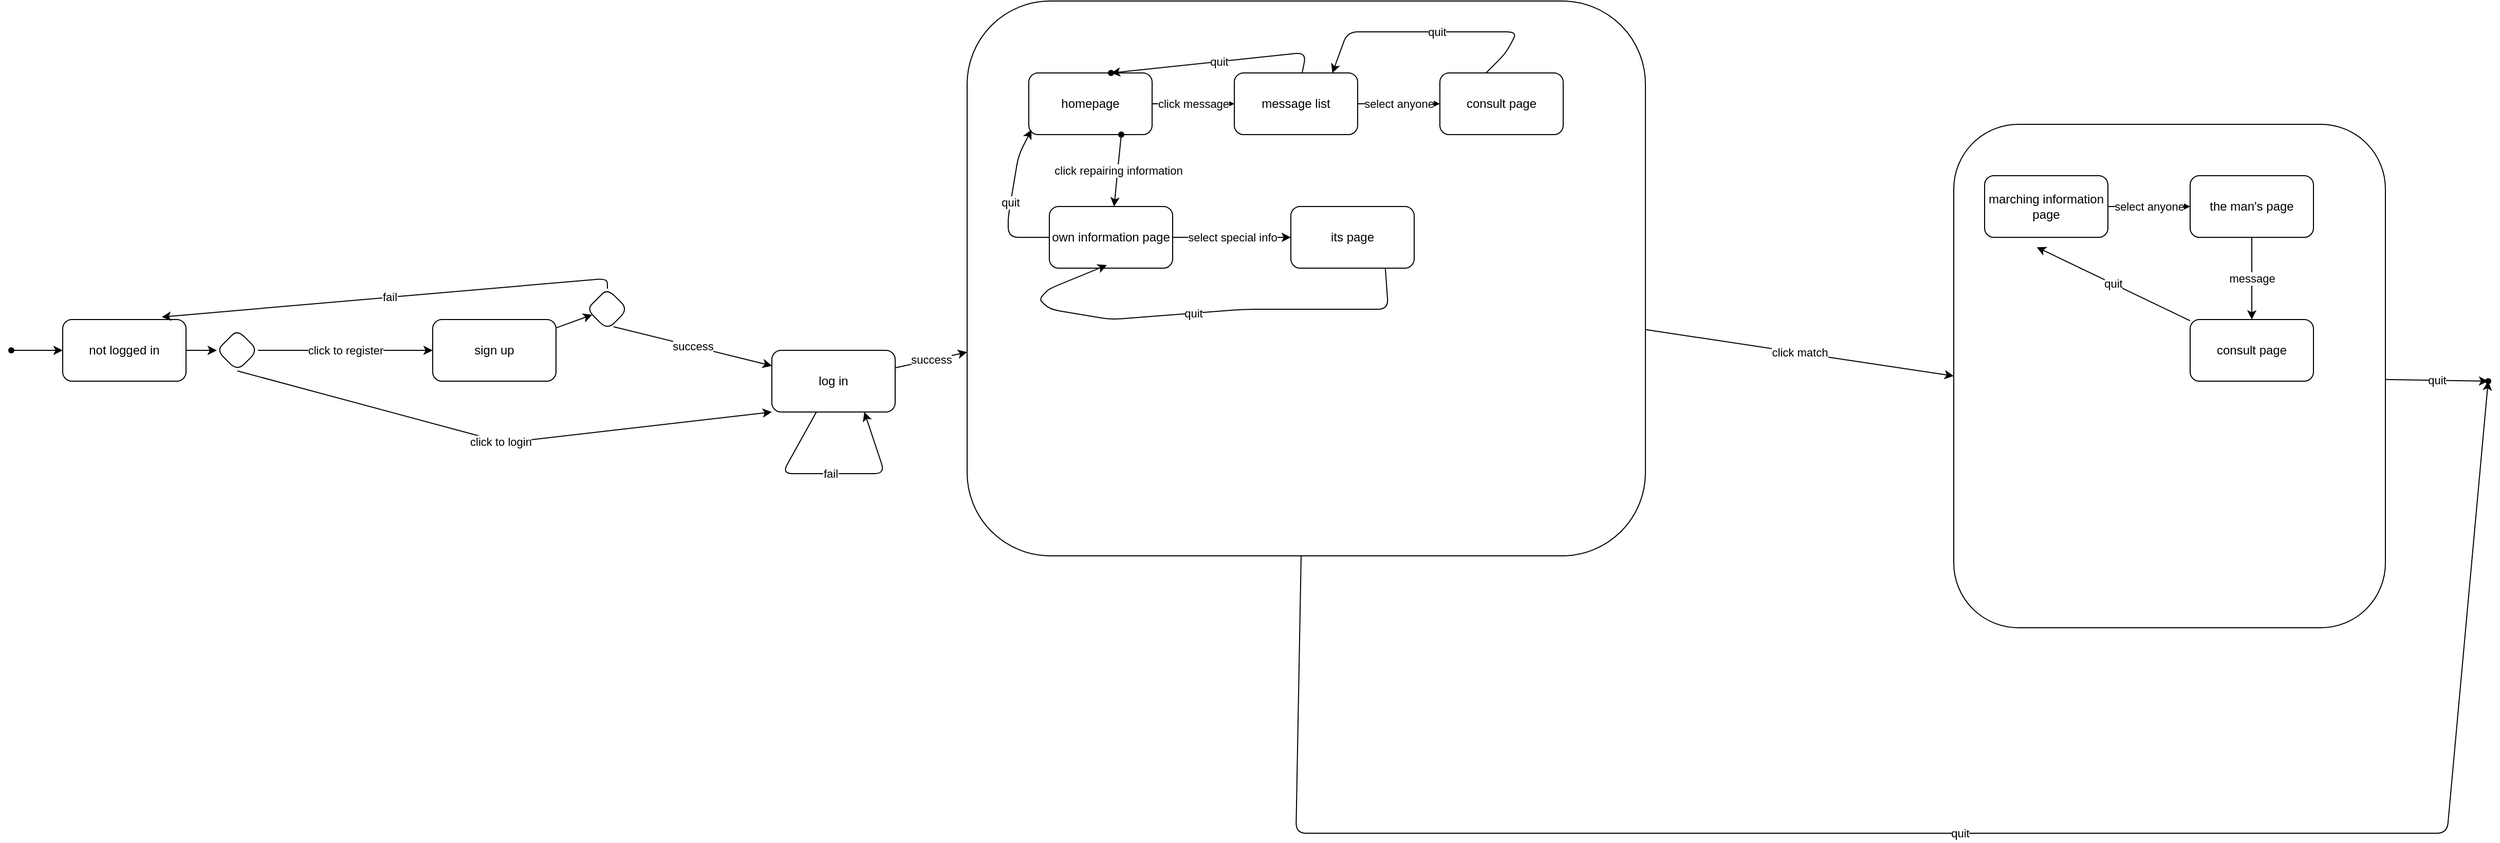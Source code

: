 <mxfile>
    <diagram id="MsojlqAO4IF1850HnQTj" name="Page-1">
        <mxGraphModel dx="2502" dy="1269" grid="1" gridSize="10" guides="1" tooltips="1" connect="1" arrows="1" fold="1" page="1" pageScale="1" pageWidth="850" pageHeight="1100" math="0" shadow="0">
            <root>
                <mxCell id="0"/>
                <mxCell id="1" parent="0"/>
                <mxCell id="8" value="" style="edgeStyle=none;html=1;" edge="1" parent="1" source="2" target="7">
                    <mxGeometry relative="1" as="geometry"/>
                </mxCell>
                <object label="not logged in" id="2">
                    <mxCell style="rounded=1;whiteSpace=wrap;html=1;" vertex="1" parent="1">
                        <mxGeometry x="80" y="490" width="120" height="60" as="geometry"/>
                    </mxCell>
                </object>
                <mxCell id="10" value="click to register" style="edgeStyle=none;html=1;" edge="1" parent="1" source="7" target="9">
                    <mxGeometry relative="1" as="geometry"/>
                </mxCell>
                <mxCell id="12" value="click to login" style="edgeStyle=none;html=1;entryX=0;entryY=1;entryDx=0;entryDy=0;exitX=0.5;exitY=1;exitDx=0;exitDy=0;" edge="1" parent="1" source="7" target="11">
                    <mxGeometry relative="1" as="geometry">
                        <mxPoint x="250" y="570" as="sourcePoint"/>
                        <mxPoint x="770" y="595" as="targetPoint"/>
                        <Array as="points">
                            <mxPoint x="510" y="610"/>
                        </Array>
                    </mxGeometry>
                </mxCell>
                <mxCell id="7" value="" style="rhombus;whiteSpace=wrap;html=1;rounded=1;" vertex="1" parent="1">
                    <mxGeometry x="230" y="500" width="40" height="40" as="geometry"/>
                </mxCell>
                <mxCell id="20" value="" style="edgeStyle=none;html=1;" edge="1" parent="1" source="9" target="19">
                    <mxGeometry relative="1" as="geometry"/>
                </mxCell>
                <mxCell id="9" value="sign up" style="whiteSpace=wrap;html=1;rounded=1;" vertex="1" parent="1">
                    <mxGeometry x="440" y="490" width="120" height="60" as="geometry"/>
                </mxCell>
                <mxCell id="30" value="success" style="edgeStyle=none;html=1;" edge="1" parent="1" source="11" target="29">
                    <mxGeometry relative="1" as="geometry"/>
                </mxCell>
                <mxCell id="32" value="fail" style="edgeStyle=none;html=1;entryX=0.75;entryY=1;entryDx=0;entryDy=0;" edge="1" parent="1" source="11" target="11">
                    <mxGeometry relative="1" as="geometry">
                        <mxPoint x="830" y="670" as="targetPoint"/>
                        <Array as="points">
                            <mxPoint x="780" y="640"/>
                        </Array>
                    </mxGeometry>
                </mxCell>
                <mxCell id="11" value="log in" style="whiteSpace=wrap;html=1;rounded=1;" vertex="1" parent="1">
                    <mxGeometry x="770" y="520" width="120" height="60" as="geometry"/>
                </mxCell>
                <mxCell id="16" value="" style="edgeStyle=none;html=1;" edge="1" parent="1" source="15" target="2">
                    <mxGeometry relative="1" as="geometry"/>
                </mxCell>
                <mxCell id="15" value="" style="shape=waypoint;sketch=0;fillStyle=solid;size=6;pointerEvents=1;points=[];fillColor=none;resizable=0;rotatable=0;perimeter=centerPerimeter;snapToPoint=1;" vertex="1" parent="1">
                    <mxGeometry x="20" y="510" width="20" height="20" as="geometry"/>
                </mxCell>
                <mxCell id="22" value="fail" style="edgeStyle=none;html=1;entryX=0.803;entryY=-0.041;entryDx=0;entryDy=0;entryPerimeter=0;" edge="1" parent="1" source="19" target="2">
                    <mxGeometry relative="1" as="geometry">
                        <mxPoint x="550" y="420" as="targetPoint"/>
                        <Array as="points">
                            <mxPoint x="610" y="450"/>
                        </Array>
                    </mxGeometry>
                </mxCell>
                <mxCell id="24" value="success" style="edgeStyle=none;html=1;entryX=0;entryY=0.25;entryDx=0;entryDy=0;exitX=0.646;exitY=0.925;exitDx=0;exitDy=0;exitPerimeter=0;" edge="1" parent="1" source="19" target="11">
                    <mxGeometry relative="1" as="geometry">
                        <mxPoint x="629.997" y="520.003" as="sourcePoint"/>
                        <mxPoint x="881.05" y="533.95" as="targetPoint"/>
                        <Array as="points"/>
                    </mxGeometry>
                </mxCell>
                <mxCell id="19" value="" style="rhombus;whiteSpace=wrap;html=1;rounded=1;" vertex="1" parent="1">
                    <mxGeometry x="590" y="460" width="40" height="40" as="geometry"/>
                </mxCell>
                <mxCell id="34" value="click match" style="edgeStyle=none;html=1;entryX=0;entryY=0.5;entryDx=0;entryDy=0;" edge="1" parent="1" source="29" target="37">
                    <mxGeometry relative="1" as="geometry">
                        <mxPoint x="1720" y="541.25" as="targetPoint"/>
                    </mxGeometry>
                </mxCell>
                <mxCell id="42" value="quit" style="edgeStyle=none;html=1;entryX=-0.143;entryY=1.264;entryDx=0;entryDy=0;entryPerimeter=0;" edge="1" parent="1" source="29" target="39">
                    <mxGeometry relative="1" as="geometry">
                        <mxPoint x="2430" y="920" as="targetPoint"/>
                        <Array as="points">
                            <mxPoint x="1280" y="990"/>
                            <mxPoint x="2230" y="990"/>
                            <mxPoint x="2400" y="990"/>
                        </Array>
                    </mxGeometry>
                </mxCell>
                <mxCell id="29" value="" style="whiteSpace=wrap;html=1;rounded=1;" vertex="1" parent="1">
                    <mxGeometry x="960" y="180" width="660" height="540" as="geometry"/>
                </mxCell>
                <mxCell id="40" value="quit" style="edgeStyle=none;html=1;" edge="1" parent="1" source="37" target="39">
                    <mxGeometry relative="1" as="geometry"/>
                </mxCell>
                <mxCell id="37" value="" style="whiteSpace=wrap;html=1;rounded=1;" vertex="1" parent="1">
                    <mxGeometry x="1920" y="300" width="420" height="490" as="geometry"/>
                </mxCell>
                <mxCell id="39" value="" style="shape=waypoint;sketch=0;size=6;pointerEvents=1;points=[];fillColor=default;resizable=0;rotatable=0;perimeter=centerPerimeter;snapToPoint=1;rounded=1;" vertex="1" parent="1">
                    <mxGeometry x="2430" y="540" width="20" height="20" as="geometry"/>
                </mxCell>
                <mxCell id="45" value="select anyone" style="edgeStyle=none;html=1;" edge="1" parent="1" source="43" target="44">
                    <mxGeometry relative="1" as="geometry"/>
                </mxCell>
                <mxCell id="43" value="marching information page" style="rounded=1;whiteSpace=wrap;html=1;" vertex="1" parent="1">
                    <mxGeometry x="1950" y="350" width="120" height="60" as="geometry"/>
                </mxCell>
                <mxCell id="47" value="message" style="edgeStyle=none;html=1;" edge="1" parent="1" source="44" target="46">
                    <mxGeometry relative="1" as="geometry"/>
                </mxCell>
                <mxCell id="44" value="the man&#39;s page" style="whiteSpace=wrap;html=1;rounded=1;" vertex="1" parent="1">
                    <mxGeometry x="2150" y="350" width="120" height="60" as="geometry"/>
                </mxCell>
                <mxCell id="49" value="quit" style="edgeStyle=none;html=1;entryX=0.423;entryY=1.16;entryDx=0;entryDy=0;entryPerimeter=0;" edge="1" parent="1" source="46" target="43">
                    <mxGeometry relative="1" as="geometry">
                        <mxPoint x="2070" y="530" as="targetPoint"/>
                    </mxGeometry>
                </mxCell>
                <mxCell id="46" value="consult page" style="whiteSpace=wrap;html=1;rounded=1;" vertex="1" parent="1">
                    <mxGeometry x="2150" y="490" width="120" height="60" as="geometry"/>
                </mxCell>
                <mxCell id="52" value="click message" style="edgeStyle=none;html=1;" edge="1" parent="1" source="50" target="51">
                    <mxGeometry relative="1" as="geometry"/>
                </mxCell>
                <mxCell id="50" value="homepage" style="rounded=1;whiteSpace=wrap;html=1;" vertex="1" parent="1">
                    <mxGeometry x="1020" y="250" width="120" height="60" as="geometry"/>
                </mxCell>
                <mxCell id="54" value="select anyone" style="edgeStyle=none;html=1;" edge="1" parent="1" source="51" target="53">
                    <mxGeometry relative="1" as="geometry"/>
                </mxCell>
                <mxCell id="66" value="quit" style="edgeStyle=none;html=1;entryX=0.817;entryY=0.533;entryDx=0;entryDy=0;entryPerimeter=0;" edge="1" parent="1" source="51" target="65">
                    <mxGeometry relative="1" as="geometry">
                        <Array as="points">
                            <mxPoint x="1290" y="230"/>
                        </Array>
                    </mxGeometry>
                </mxCell>
                <mxCell id="51" value="message list" style="whiteSpace=wrap;html=1;rounded=1;" vertex="1" parent="1">
                    <mxGeometry x="1220" y="250" width="120" height="60" as="geometry"/>
                </mxCell>
                <mxCell id="70" value="quit" style="edgeStyle=none;html=1;entryX=0.795;entryY=0.002;entryDx=0;entryDy=0;entryPerimeter=0;" edge="1" parent="1" target="51">
                    <mxGeometry relative="1" as="geometry">
                        <mxPoint x="1464.9" y="250" as="sourcePoint"/>
                        <mxPoint x="1220" y="210" as="targetPoint"/>
                        <Array as="points">
                            <mxPoint x="1484.9" y="230"/>
                            <mxPoint x="1494.9" y="210"/>
                            <mxPoint x="1330" y="210"/>
                        </Array>
                    </mxGeometry>
                </mxCell>
                <mxCell id="53" value="consult page" style="whiteSpace=wrap;html=1;rounded=1;" vertex="1" parent="1">
                    <mxGeometry x="1420" y="250" width="120" height="60" as="geometry"/>
                </mxCell>
                <mxCell id="72" value="click repairing information" style="edgeStyle=none;html=1;" edge="1" parent="1" source="63" target="71">
                    <mxGeometry relative="1" as="geometry"/>
                </mxCell>
                <mxCell id="63" value="" style="shape=waypoint;sketch=0;size=6;pointerEvents=1;points=[];fillColor=default;resizable=0;rotatable=0;perimeter=centerPerimeter;snapToPoint=1;rounded=1;" vertex="1" parent="1">
                    <mxGeometry x="1100" y="300" width="20" height="20" as="geometry"/>
                </mxCell>
                <mxCell id="65" value="" style="shape=waypoint;sketch=0;size=6;pointerEvents=1;points=[];fillColor=default;resizable=0;rotatable=0;perimeter=centerPerimeter;snapToPoint=1;rounded=1;" vertex="1" parent="1">
                    <mxGeometry x="1090" y="240" width="20" height="20" as="geometry"/>
                </mxCell>
                <mxCell id="74" value="select special info" style="edgeStyle=none;html=1;" edge="1" parent="1" source="71" target="73">
                    <mxGeometry relative="1" as="geometry"/>
                </mxCell>
                <mxCell id="79" value="quit" style="edgeStyle=none;html=1;entryX=0.022;entryY=0.922;entryDx=0;entryDy=0;entryPerimeter=0;" edge="1" parent="1" source="71" target="50">
                    <mxGeometry relative="1" as="geometry">
                        <mxPoint x="960" y="410" as="targetPoint"/>
                        <Array as="points">
                            <mxPoint x="1000" y="410"/>
                            <mxPoint x="1000" y="390"/>
                            <mxPoint x="1010" y="330"/>
                        </Array>
                    </mxGeometry>
                </mxCell>
                <mxCell id="71" value="own information page" style="whiteSpace=wrap;html=1;sketch=0;pointerEvents=1;resizable=0;rounded=1;" vertex="1" parent="1">
                    <mxGeometry x="1040" y="380" width="120" height="60" as="geometry"/>
                </mxCell>
                <mxCell id="76" value="quit" style="edgeStyle=none;html=1;entryX=0.467;entryY=0.95;entryDx=0;entryDy=0;entryPerimeter=0;" edge="1" parent="1" target="71">
                    <mxGeometry relative="1" as="geometry">
                        <mxPoint x="1366.923" y="440" as="sourcePoint"/>
                        <mxPoint x="1050" y="450" as="targetPoint"/>
                        <Array as="points">
                            <mxPoint x="1369.78" y="480"/>
                            <mxPoint x="1229.78" y="480"/>
                            <mxPoint x="1100" y="490"/>
                            <mxPoint x="1040" y="480"/>
                            <mxPoint x="1030" y="470"/>
                            <mxPoint x="1040" y="460"/>
                        </Array>
                    </mxGeometry>
                </mxCell>
                <mxCell id="73" value="its page" style="whiteSpace=wrap;html=1;sketch=0;pointerEvents=1;resizable=0;rounded=1;" vertex="1" parent="1">
                    <mxGeometry x="1275" y="380" width="120" height="60" as="geometry"/>
                </mxCell>
            </root>
        </mxGraphModel>
    </diagram>
</mxfile>